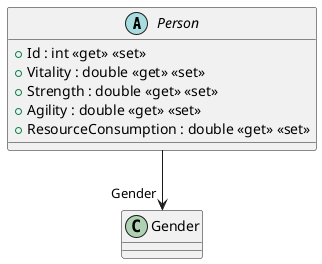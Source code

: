 @startuml
abstract class Person {
    + Id : int <<get>> <<set>>
    + Vitality : double <<get>> <<set>>
    + Strength : double <<get>> <<set>>
    + Agility : double <<get>> <<set>>
    + ResourceConsumption : double <<get>> <<set>>
}
Person --> "Gender" Gender
@enduml
